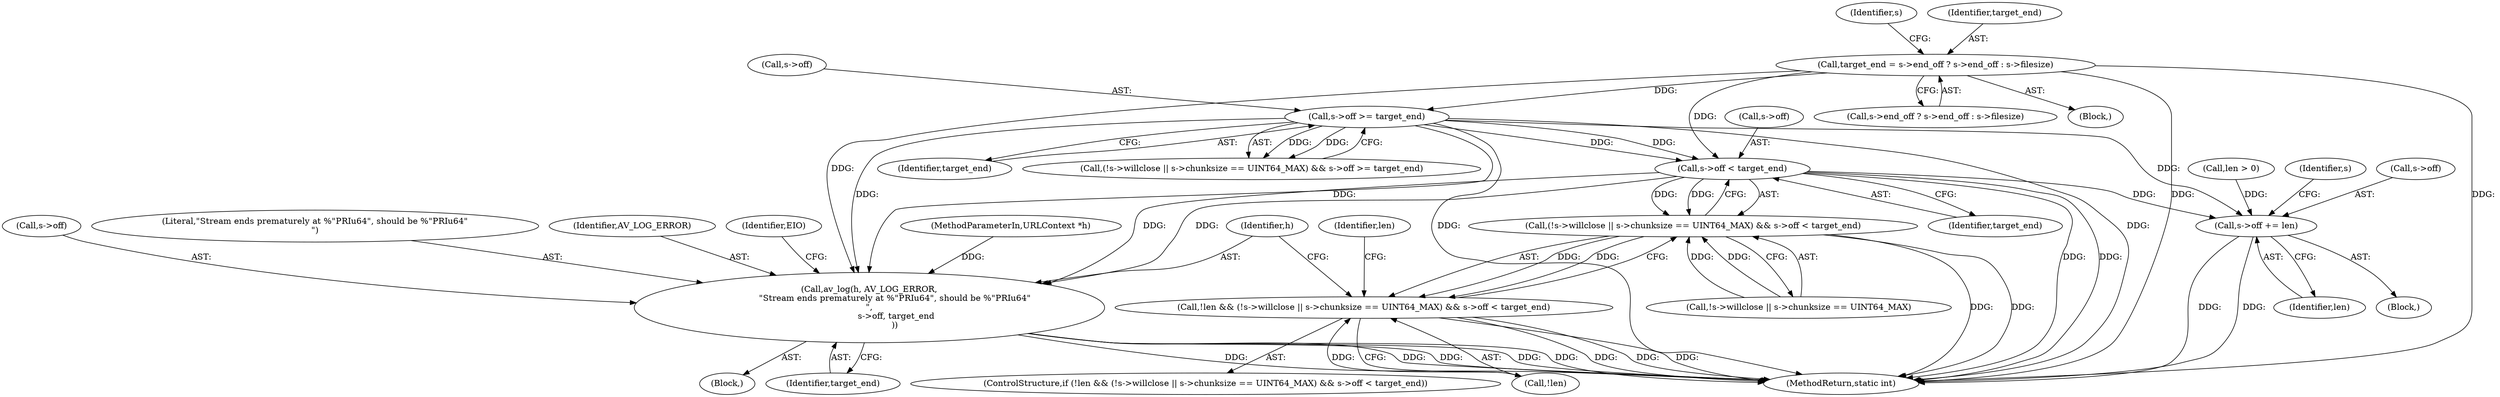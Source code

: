 digraph "0_FFmpeg_2a05c8f813de6f2278827734bf8102291e7484aa@pointer" {
"1000202" [label="(Call,s->off < target_end)"];
"1000172" [label="(Call,s->off >= target_end)"];
"1000148" [label="(Call,target_end = s->end_off ? s->end_off : s->filesize)"];
"1000191" [label="(Call,(!s->willclose || s->chunksize == UINT64_MAX) && s->off < target_end)"];
"1000188" [label="(Call,!len && (!s->willclose || s->chunksize == UINT64_MAX) && s->off < target_end)"];
"1000208" [label="(Call,av_log(h, AV_LOG_ERROR,\n                   \"Stream ends prematurely at %\"PRIu64\", should be %\"PRIu64\"\n\",\n                    s->off, target_end\n                   ))"];
"1000224" [label="(Call,s->off += len)"];
"1000206" [label="(Identifier,target_end)"];
"1000189" [label="(Call,!len)"];
"1000102" [label="(MethodParameterIn,URLContext *h)"];
"1000220" [label="(Call,len > 0)"];
"1000221" [label="(Identifier,len)"];
"1000223" [label="(Block,)"];
"1000242" [label="(MethodReturn,static int)"];
"1000232" [label="(Identifier,s)"];
"1000225" [label="(Call,s->off)"];
"1000212" [label="(Call,s->off)"];
"1000207" [label="(Block,)"];
"1000173" [label="(Call,s->off)"];
"1000191" [label="(Call,(!s->willclose || s->chunksize == UINT64_MAX) && s->off < target_end)"];
"1000208" [label="(Call,av_log(h, AV_LOG_ERROR,\n                   \"Stream ends prematurely at %\"PRIu64\", should be %\"PRIu64\"\n\",\n                    s->off, target_end\n                   ))"];
"1000176" [label="(Identifier,target_end)"];
"1000187" [label="(ControlStructure,if (!len && (!s->willclose || s->chunksize == UINT64_MAX) && s->off < target_end))"];
"1000150" [label="(Call,s->end_off ? s->end_off : s->filesize)"];
"1000211" [label="(Literal,\"Stream ends prematurely at %\"PRIu64\", should be %\"PRIu64\"\n\")"];
"1000165" [label="(Identifier,s)"];
"1000149" [label="(Identifier,target_end)"];
"1000224" [label="(Call,s->off += len)"];
"1000172" [label="(Call,s->off >= target_end)"];
"1000192" [label="(Call,!s->willclose || s->chunksize == UINT64_MAX)"];
"1000161" [label="(Call,(!s->willclose || s->chunksize == UINT64_MAX) && s->off >= target_end)"];
"1000210" [label="(Identifier,AV_LOG_ERROR)"];
"1000228" [label="(Identifier,len)"];
"1000218" [label="(Identifier,EIO)"];
"1000203" [label="(Call,s->off)"];
"1000209" [label="(Identifier,h)"];
"1000148" [label="(Call,target_end = s->end_off ? s->end_off : s->filesize)"];
"1000202" [label="(Call,s->off < target_end)"];
"1000146" [label="(Block,)"];
"1000215" [label="(Identifier,target_end)"];
"1000188" [label="(Call,!len && (!s->willclose || s->chunksize == UINT64_MAX) && s->off < target_end)"];
"1000202" -> "1000191"  [label="AST: "];
"1000202" -> "1000206"  [label="CFG: "];
"1000203" -> "1000202"  [label="AST: "];
"1000206" -> "1000202"  [label="AST: "];
"1000191" -> "1000202"  [label="CFG: "];
"1000202" -> "1000242"  [label="DDG: "];
"1000202" -> "1000242"  [label="DDG: "];
"1000202" -> "1000191"  [label="DDG: "];
"1000202" -> "1000191"  [label="DDG: "];
"1000172" -> "1000202"  [label="DDG: "];
"1000172" -> "1000202"  [label="DDG: "];
"1000148" -> "1000202"  [label="DDG: "];
"1000202" -> "1000208"  [label="DDG: "];
"1000202" -> "1000208"  [label="DDG: "];
"1000202" -> "1000224"  [label="DDG: "];
"1000172" -> "1000161"  [label="AST: "];
"1000172" -> "1000176"  [label="CFG: "];
"1000173" -> "1000172"  [label="AST: "];
"1000176" -> "1000172"  [label="AST: "];
"1000161" -> "1000172"  [label="CFG: "];
"1000172" -> "1000242"  [label="DDG: "];
"1000172" -> "1000242"  [label="DDG: "];
"1000172" -> "1000161"  [label="DDG: "];
"1000172" -> "1000161"  [label="DDG: "];
"1000148" -> "1000172"  [label="DDG: "];
"1000172" -> "1000208"  [label="DDG: "];
"1000172" -> "1000208"  [label="DDG: "];
"1000172" -> "1000224"  [label="DDG: "];
"1000148" -> "1000146"  [label="AST: "];
"1000148" -> "1000150"  [label="CFG: "];
"1000149" -> "1000148"  [label="AST: "];
"1000150" -> "1000148"  [label="AST: "];
"1000165" -> "1000148"  [label="CFG: "];
"1000148" -> "1000242"  [label="DDG: "];
"1000148" -> "1000242"  [label="DDG: "];
"1000148" -> "1000208"  [label="DDG: "];
"1000191" -> "1000188"  [label="AST: "];
"1000191" -> "1000192"  [label="CFG: "];
"1000192" -> "1000191"  [label="AST: "];
"1000188" -> "1000191"  [label="CFG: "];
"1000191" -> "1000242"  [label="DDG: "];
"1000191" -> "1000242"  [label="DDG: "];
"1000191" -> "1000188"  [label="DDG: "];
"1000191" -> "1000188"  [label="DDG: "];
"1000192" -> "1000191"  [label="DDG: "];
"1000192" -> "1000191"  [label="DDG: "];
"1000188" -> "1000187"  [label="AST: "];
"1000188" -> "1000189"  [label="CFG: "];
"1000189" -> "1000188"  [label="AST: "];
"1000209" -> "1000188"  [label="CFG: "];
"1000221" -> "1000188"  [label="CFG: "];
"1000188" -> "1000242"  [label="DDG: "];
"1000188" -> "1000242"  [label="DDG: "];
"1000188" -> "1000242"  [label="DDG: "];
"1000189" -> "1000188"  [label="DDG: "];
"1000208" -> "1000207"  [label="AST: "];
"1000208" -> "1000215"  [label="CFG: "];
"1000209" -> "1000208"  [label="AST: "];
"1000210" -> "1000208"  [label="AST: "];
"1000211" -> "1000208"  [label="AST: "];
"1000212" -> "1000208"  [label="AST: "];
"1000215" -> "1000208"  [label="AST: "];
"1000218" -> "1000208"  [label="CFG: "];
"1000208" -> "1000242"  [label="DDG: "];
"1000208" -> "1000242"  [label="DDG: "];
"1000208" -> "1000242"  [label="DDG: "];
"1000208" -> "1000242"  [label="DDG: "];
"1000208" -> "1000242"  [label="DDG: "];
"1000102" -> "1000208"  [label="DDG: "];
"1000224" -> "1000223"  [label="AST: "];
"1000224" -> "1000228"  [label="CFG: "];
"1000225" -> "1000224"  [label="AST: "];
"1000228" -> "1000224"  [label="AST: "];
"1000232" -> "1000224"  [label="CFG: "];
"1000224" -> "1000242"  [label="DDG: "];
"1000224" -> "1000242"  [label="DDG: "];
"1000220" -> "1000224"  [label="DDG: "];
}
